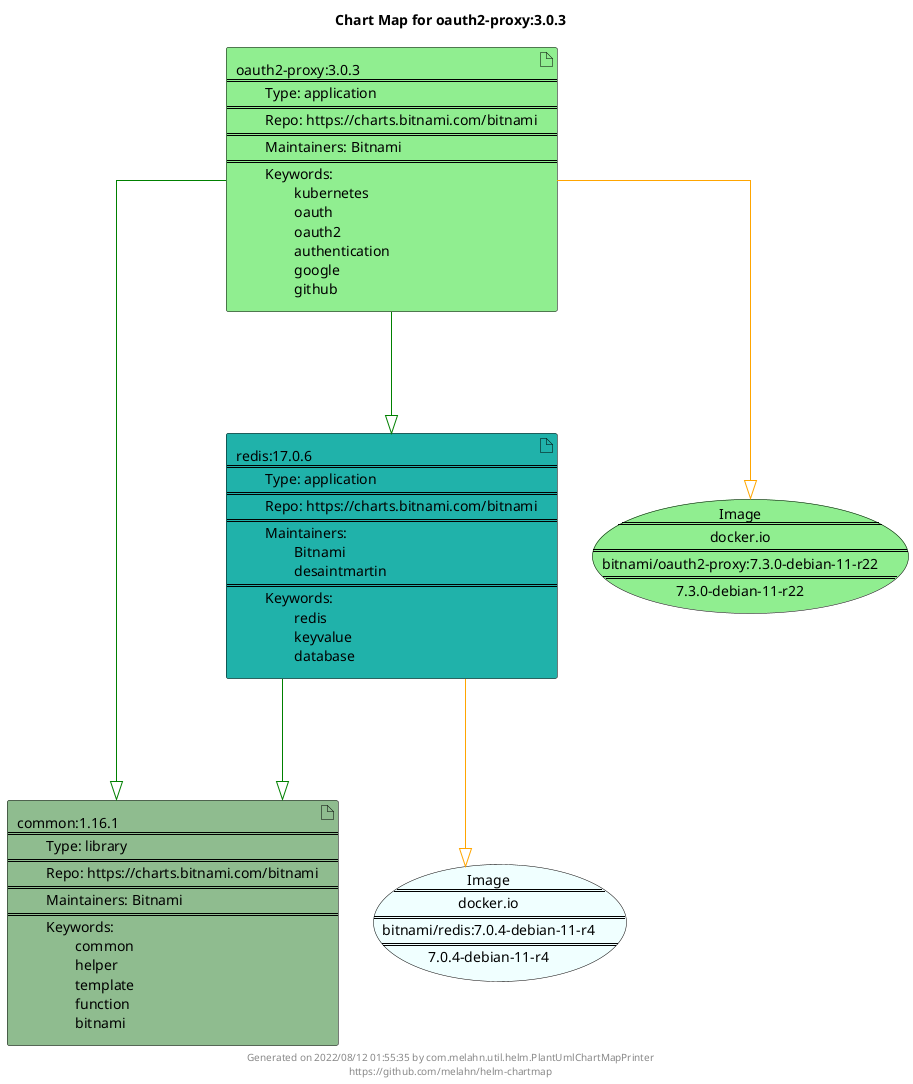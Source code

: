 @startuml
skinparam linetype ortho
skinparam backgroundColor white
skinparam usecaseBorderColor black
skinparam usecaseArrowColor LightSlateGray
skinparam artifactBorderColor black
skinparam artifactArrowColor LightSlateGray

title Chart Map for oauth2-proxy:3.0.3

'There are 3 referenced Helm Charts
artifact "common:1.16.1\n====\n\tType: library\n====\n\tRepo: https://charts.bitnami.com/bitnami\n====\n\tMaintainers: Bitnami\n====\n\tKeywords: \n\t\tcommon\n\t\thelper\n\t\ttemplate\n\t\tfunction\n\t\tbitnami" as common_1_16_1 #DarkSeaGreen
artifact "oauth2-proxy:3.0.3\n====\n\tType: application\n====\n\tRepo: https://charts.bitnami.com/bitnami\n====\n\tMaintainers: Bitnami\n====\n\tKeywords: \n\t\tkubernetes\n\t\toauth\n\t\toauth2\n\t\tauthentication\n\t\tgoogle\n\t\tgithub" as oauth2_proxy_3_0_3 #LightGreen
artifact "redis:17.0.6\n====\n\tType: application\n====\n\tRepo: https://charts.bitnami.com/bitnami\n====\n\tMaintainers: \n\t\tBitnami\n\t\tdesaintmartin\n====\n\tKeywords: \n\t\tredis\n\t\tkeyvalue\n\t\tdatabase" as redis_17_0_6 #LightSeaGreen

'There are 2 referenced Docker Images
usecase "Image\n====\ndocker.io\n====\nbitnami/redis:7.0.4-debian-11-r4\n====\n7.0.4-debian-11-r4" as docker_io_bitnami_redis_7_0_4_debian_11_r4 #Azure
usecase "Image\n====\ndocker.io\n====\nbitnami/oauth2-proxy:7.3.0-debian-11-r22\n====\n7.3.0-debian-11-r22" as docker_io_bitnami_oauth2_proxy_7_3_0_debian_11_r22 #LightGreen

'Chart Dependencies
oauth2_proxy_3_0_3--[#green]-|>common_1_16_1
oauth2_proxy_3_0_3--[#green]-|>redis_17_0_6
redis_17_0_6--[#green]-|>common_1_16_1
oauth2_proxy_3_0_3--[#orange]-|>docker_io_bitnami_oauth2_proxy_7_3_0_debian_11_r22
redis_17_0_6--[#orange]-|>docker_io_bitnami_redis_7_0_4_debian_11_r4

center footer Generated on 2022/08/12 01:55:35 by com.melahn.util.helm.PlantUmlChartMapPrinter\nhttps://github.com/melahn/helm-chartmap
@enduml
